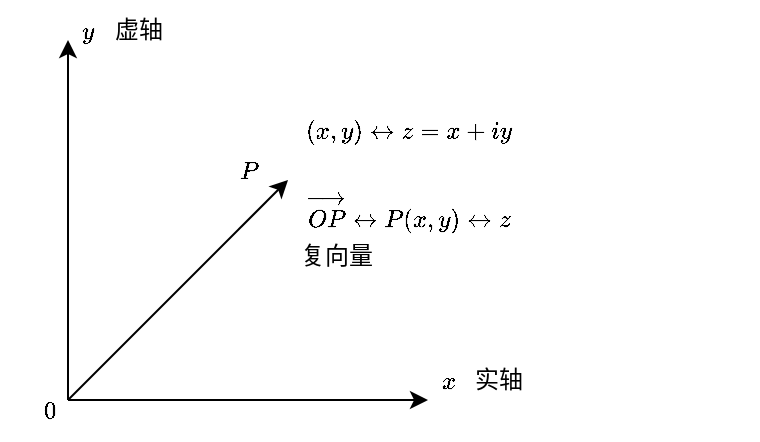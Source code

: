 <mxfile version="21.6.5" type="device">
  <diagram name="第 1 页" id="MaitGPI-S_txmcD9HwoG">
    <mxGraphModel dx="627" dy="469" grid="1" gridSize="10" guides="1" tooltips="1" connect="1" arrows="1" fold="1" page="1" pageScale="1" pageWidth="827" pageHeight="1169" math="1" shadow="0">
      <root>
        <mxCell id="0" />
        <mxCell id="jPiYd9RU20gvULt59Yll-2" value="坐标轴" parent="0" />
        <mxCell id="8UdL5ykclIeKqm7qH8z4-0" value="" style="endArrow=classic;html=1;rounded=0;fontFamily=Times New Roman;" parent="jPiYd9RU20gvULt59Yll-2" edge="1">
          <mxGeometry width="50" height="50" relative="1" as="geometry">
            <mxPoint x="280" y="440" as="sourcePoint" />
            <mxPoint x="460" y="440" as="targetPoint" />
          </mxGeometry>
        </mxCell>
        <mxCell id="8UdL5ykclIeKqm7qH8z4-1" value="" style="endArrow=classic;html=1;rounded=0;fontFamily=Times New Roman;" parent="jPiYd9RU20gvULt59Yll-2" edge="1">
          <mxGeometry width="50" height="50" relative="1" as="geometry">
            <mxPoint x="280" y="440" as="sourcePoint" />
            <mxPoint x="280" y="260" as="targetPoint" />
          </mxGeometry>
        </mxCell>
        <mxCell id="jPiYd9RU20gvULt59Yll-3" value="图线" parent="0" />
        <mxCell id="8UdL5ykclIeKqm7qH8z4-3" value="" style="endArrow=classic;html=1;rounded=0;fontFamily=Times New Roman;" parent="jPiYd9RU20gvULt59Yll-3" edge="1">
          <mxGeometry width="50" height="50" relative="1" as="geometry">
            <mxPoint x="280" y="440" as="sourcePoint" />
            <mxPoint x="390" y="330" as="targetPoint" />
          </mxGeometry>
        </mxCell>
        <mxCell id="8UdL5ykclIeKqm7qH8z4-2" value="文本" parent="0" />
        <mxCell id="8UdL5ykclIeKqm7qH8z4-5" value="$$y$$" style="text;html=1;align=center;verticalAlign=middle;resizable=0;points=[];autosize=1;strokeColor=none;fillColor=none;fontFamily=Times New Roman;" parent="8UdL5ykclIeKqm7qH8z4-2" vertex="1">
          <mxGeometry x="265" y="240" width="50" height="30" as="geometry" />
        </mxCell>
        <mxCell id="znfay48kux2PREKNp4i7-4" value="$$x$$" style="text;html=1;align=center;verticalAlign=middle;resizable=0;points=[];autosize=1;strokeColor=none;fillColor=none;fontFamily=Times New Roman;" parent="8UdL5ykclIeKqm7qH8z4-2" vertex="1">
          <mxGeometry x="445" y="414.5" width="50" height="30" as="geometry" />
        </mxCell>
        <mxCell id="znfay48kux2PREKNp4i7-3" value="$$P$$" style="text;html=1;align=center;verticalAlign=middle;resizable=0;points=[];autosize=1;strokeColor=none;fillColor=none;fontFamily=Times New Roman;" parent="8UdL5ykclIeKqm7qH8z4-2" vertex="1">
          <mxGeometry x="345" y="310" width="50" height="30" as="geometry" />
        </mxCell>
        <mxCell id="znfay48kux2PREKNp4i7-5" value="虚轴" style="text;html=1;align=center;verticalAlign=middle;resizable=0;points=[];autosize=1;strokeColor=none;fillColor=none;fontFamily=黑体;" parent="8UdL5ykclIeKqm7qH8z4-2" vertex="1">
          <mxGeometry x="290" y="240" width="50" height="30" as="geometry" />
        </mxCell>
        <mxCell id="znfay48kux2PREKNp4i7-6" value="实轴" style="text;html=1;align=center;verticalAlign=middle;resizable=0;points=[];autosize=1;strokeColor=none;fillColor=none;fontFamily=黑体;" parent="8UdL5ykclIeKqm7qH8z4-2" vertex="1">
          <mxGeometry x="470" y="414.5" width="50" height="30" as="geometry" />
        </mxCell>
        <mxCell id="znfay48kux2PREKNp4i7-7" value="复向量" style="text;html=1;align=center;verticalAlign=middle;resizable=0;points=[];autosize=1;strokeColor=none;fillColor=none;fontFamily=黑体;" parent="8UdL5ykclIeKqm7qH8z4-2" vertex="1">
          <mxGeometry x="384" y="353" width="60" height="30" as="geometry" />
        </mxCell>
        <mxCell id="znfay48kux2PREKNp4i7-9" value="$$(x,y) \leftrightarrow&amp;nbsp;z=x+iy$$" style="text;html=1;align=center;verticalAlign=middle;resizable=0;points=[];autosize=1;strokeColor=none;fillColor=none;fontFamily=Times New Roman;" parent="8UdL5ykclIeKqm7qH8z4-2" vertex="1">
          <mxGeometry x="360" y="290" width="180" height="30" as="geometry" />
        </mxCell>
        <mxCell id="znfay48kux2PREKNp4i7-11" value="$$\overrightarrow{OP}&amp;nbsp;\leftrightarrow&amp;nbsp;P(x,y) \leftrightarrow{z}$$" style="text;html=1;align=center;verticalAlign=middle;resizable=0;points=[];autosize=1;strokeColor=none;fillColor=none;fontFamily=Times New Roman;" parent="8UdL5ykclIeKqm7qH8z4-2" vertex="1">
          <mxGeometry x="275" y="330" width="350" height="30" as="geometry" />
        </mxCell>
        <mxCell id="znfay48kux2PREKNp4i7-12" value="$$0$$" style="text;html=1;align=center;verticalAlign=middle;resizable=0;points=[];autosize=1;strokeColor=none;fillColor=none;fontFamily=Times New Roman;" parent="8UdL5ykclIeKqm7qH8z4-2" vertex="1">
          <mxGeometry x="246" y="430" width="50" height="30" as="geometry" />
        </mxCell>
      </root>
    </mxGraphModel>
  </diagram>
</mxfile>
